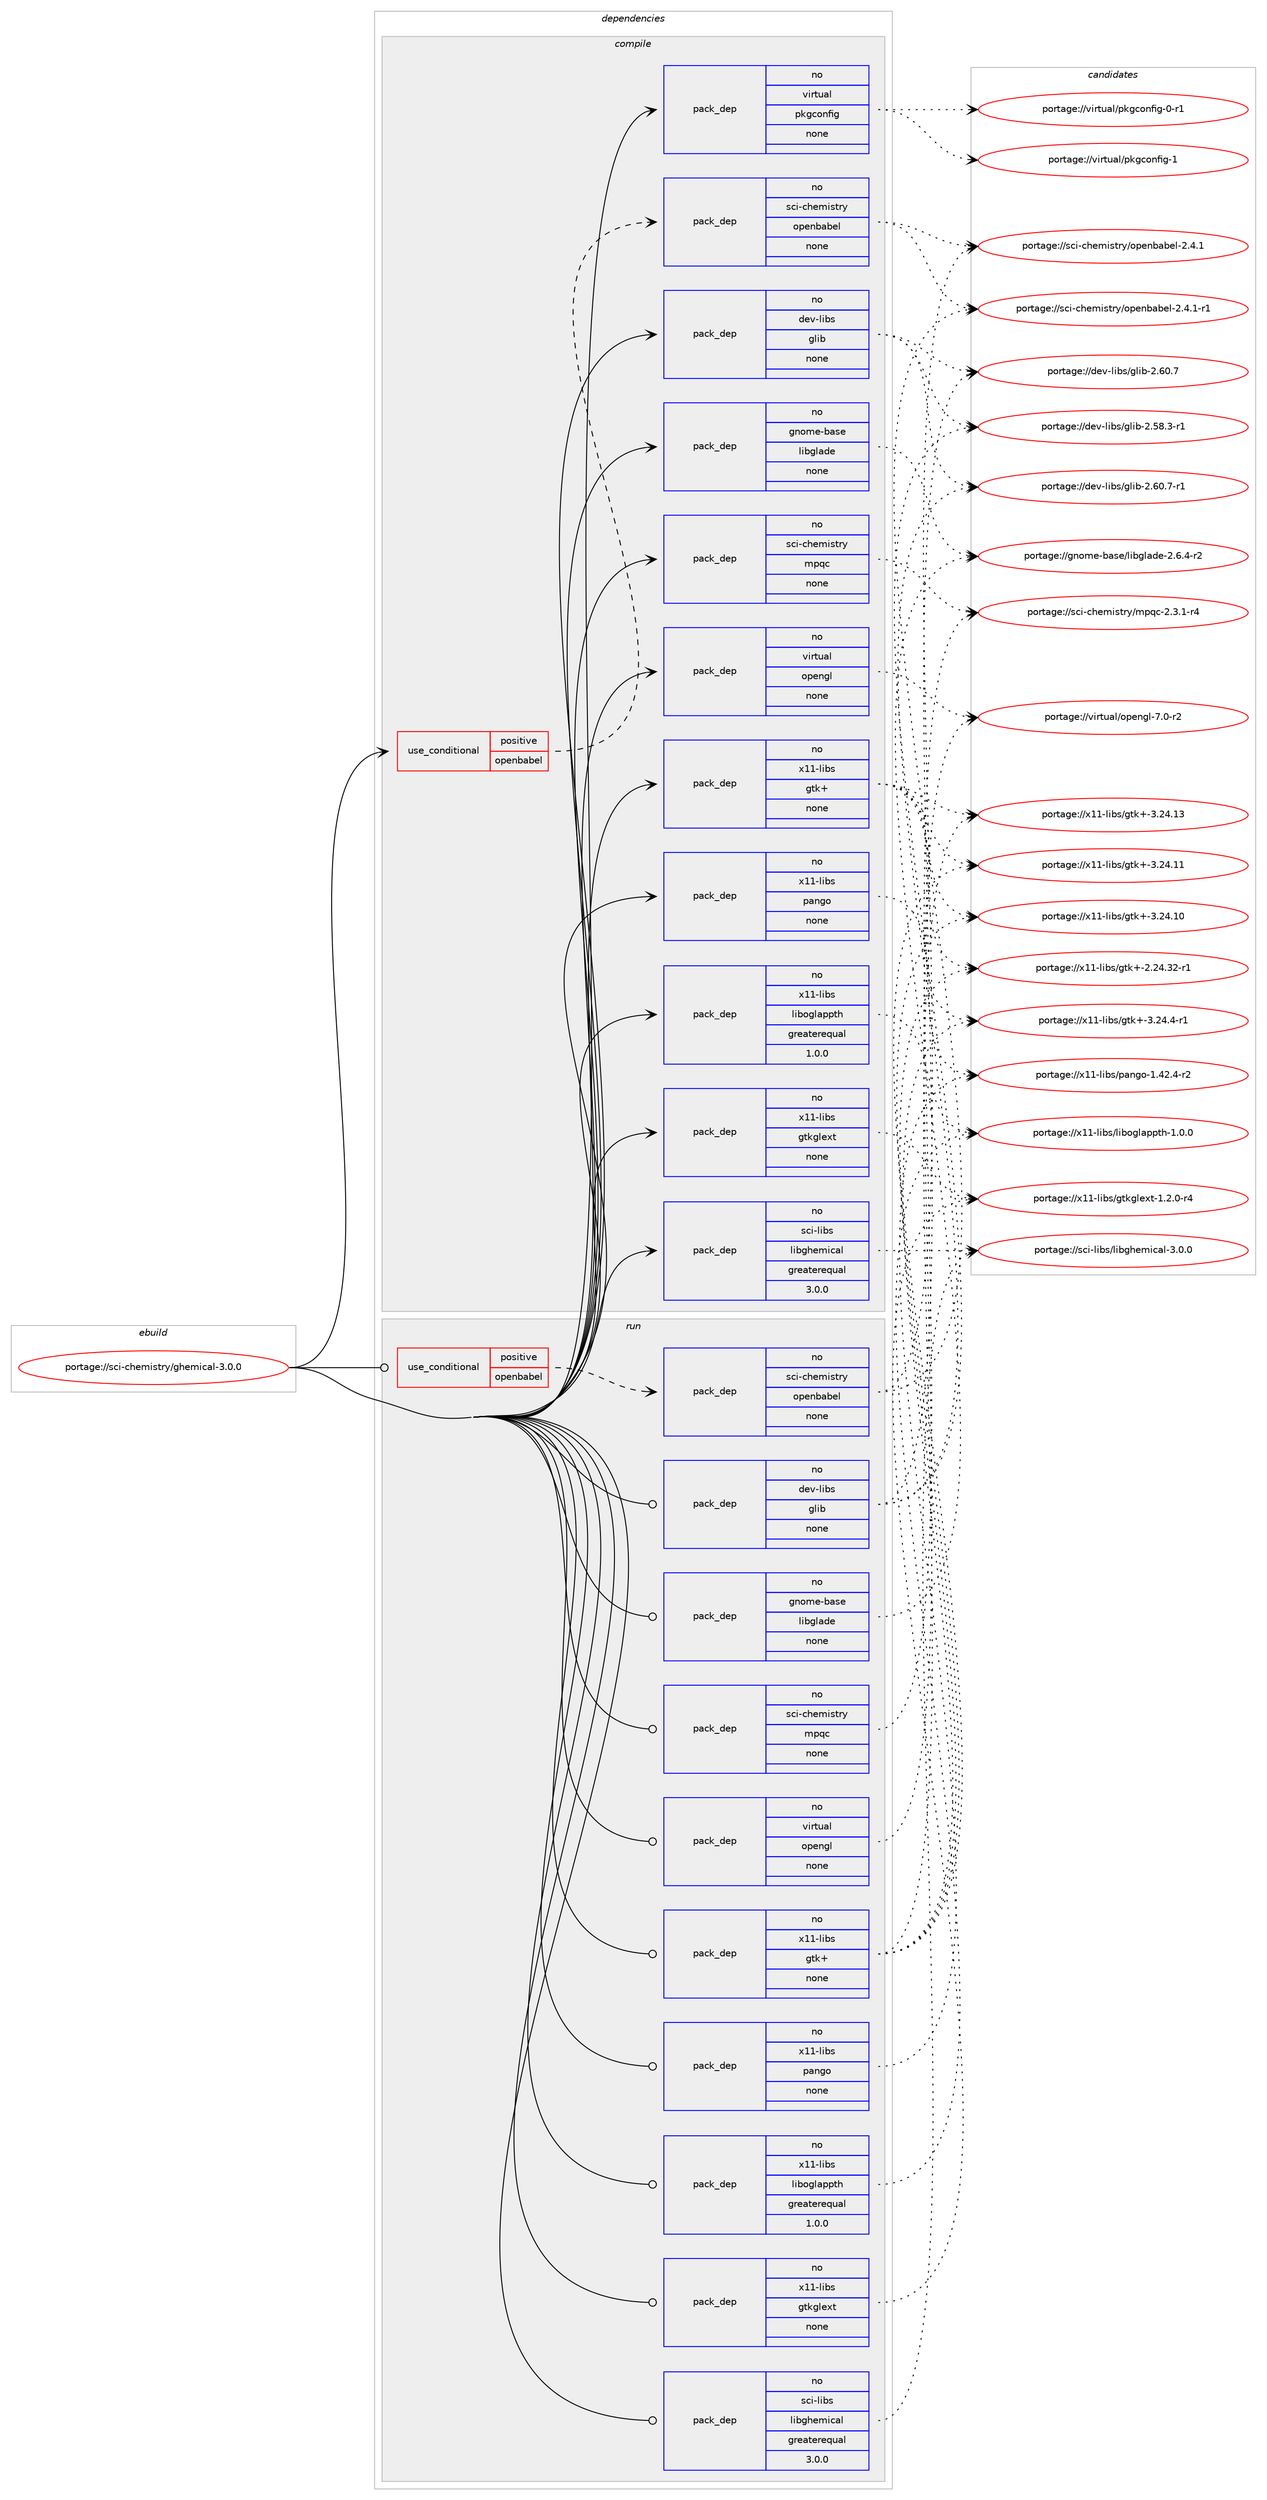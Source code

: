 digraph prolog {

# *************
# Graph options
# *************

newrank=true;
concentrate=true;
compound=true;
graph [rankdir=LR,fontname=Helvetica,fontsize=10,ranksep=1.5];#, ranksep=2.5, nodesep=0.2];
edge  [arrowhead=vee];
node  [fontname=Helvetica,fontsize=10];

# **********
# The ebuild
# **********

subgraph cluster_leftcol {
color=gray;
rank=same;
label=<<i>ebuild</i>>;
id [label="portage://sci-chemistry/ghemical-3.0.0", color=red, width=4, href="../sci-chemistry/ghemical-3.0.0.svg"];
}

# ****************
# The dependencies
# ****************

subgraph cluster_midcol {
color=gray;
label=<<i>dependencies</i>>;
subgraph cluster_compile {
fillcolor="#eeeeee";
style=filled;
label=<<i>compile</i>>;
subgraph cond21026 {
dependency108761 [label=<<TABLE BORDER="0" CELLBORDER="1" CELLSPACING="0" CELLPADDING="4"><TR><TD ROWSPAN="3" CELLPADDING="10">use_conditional</TD></TR><TR><TD>positive</TD></TR><TR><TD>openbabel</TD></TR></TABLE>>, shape=none, color=red];
subgraph pack85901 {
dependency108762 [label=<<TABLE BORDER="0" CELLBORDER="1" CELLSPACING="0" CELLPADDING="4" WIDTH="220"><TR><TD ROWSPAN="6" CELLPADDING="30">pack_dep</TD></TR><TR><TD WIDTH="110">no</TD></TR><TR><TD>sci-chemistry</TD></TR><TR><TD>openbabel</TD></TR><TR><TD>none</TD></TR><TR><TD></TD></TR></TABLE>>, shape=none, color=blue];
}
dependency108761:e -> dependency108762:w [weight=20,style="dashed",arrowhead="vee"];
}
id:e -> dependency108761:w [weight=20,style="solid",arrowhead="vee"];
subgraph pack85902 {
dependency108763 [label=<<TABLE BORDER="0" CELLBORDER="1" CELLSPACING="0" CELLPADDING="4" WIDTH="220"><TR><TD ROWSPAN="6" CELLPADDING="30">pack_dep</TD></TR><TR><TD WIDTH="110">no</TD></TR><TR><TD>dev-libs</TD></TR><TR><TD>glib</TD></TR><TR><TD>none</TD></TR><TR><TD></TD></TR></TABLE>>, shape=none, color=blue];
}
id:e -> dependency108763:w [weight=20,style="solid",arrowhead="vee"];
subgraph pack85903 {
dependency108764 [label=<<TABLE BORDER="0" CELLBORDER="1" CELLSPACING="0" CELLPADDING="4" WIDTH="220"><TR><TD ROWSPAN="6" CELLPADDING="30">pack_dep</TD></TR><TR><TD WIDTH="110">no</TD></TR><TR><TD>gnome-base</TD></TR><TR><TD>libglade</TD></TR><TR><TD>none</TD></TR><TR><TD></TD></TR></TABLE>>, shape=none, color=blue];
}
id:e -> dependency108764:w [weight=20,style="solid",arrowhead="vee"];
subgraph pack85904 {
dependency108765 [label=<<TABLE BORDER="0" CELLBORDER="1" CELLSPACING="0" CELLPADDING="4" WIDTH="220"><TR><TD ROWSPAN="6" CELLPADDING="30">pack_dep</TD></TR><TR><TD WIDTH="110">no</TD></TR><TR><TD>sci-chemistry</TD></TR><TR><TD>mpqc</TD></TR><TR><TD>none</TD></TR><TR><TD></TD></TR></TABLE>>, shape=none, color=blue];
}
id:e -> dependency108765:w [weight=20,style="solid",arrowhead="vee"];
subgraph pack85905 {
dependency108766 [label=<<TABLE BORDER="0" CELLBORDER="1" CELLSPACING="0" CELLPADDING="4" WIDTH="220"><TR><TD ROWSPAN="6" CELLPADDING="30">pack_dep</TD></TR><TR><TD WIDTH="110">no</TD></TR><TR><TD>sci-libs</TD></TR><TR><TD>libghemical</TD></TR><TR><TD>greaterequal</TD></TR><TR><TD>3.0.0</TD></TR></TABLE>>, shape=none, color=blue];
}
id:e -> dependency108766:w [weight=20,style="solid",arrowhead="vee"];
subgraph pack85906 {
dependency108767 [label=<<TABLE BORDER="0" CELLBORDER="1" CELLSPACING="0" CELLPADDING="4" WIDTH="220"><TR><TD ROWSPAN="6" CELLPADDING="30">pack_dep</TD></TR><TR><TD WIDTH="110">no</TD></TR><TR><TD>virtual</TD></TR><TR><TD>opengl</TD></TR><TR><TD>none</TD></TR><TR><TD></TD></TR></TABLE>>, shape=none, color=blue];
}
id:e -> dependency108767:w [weight=20,style="solid",arrowhead="vee"];
subgraph pack85907 {
dependency108768 [label=<<TABLE BORDER="0" CELLBORDER="1" CELLSPACING="0" CELLPADDING="4" WIDTH="220"><TR><TD ROWSPAN="6" CELLPADDING="30">pack_dep</TD></TR><TR><TD WIDTH="110">no</TD></TR><TR><TD>virtual</TD></TR><TR><TD>pkgconfig</TD></TR><TR><TD>none</TD></TR><TR><TD></TD></TR></TABLE>>, shape=none, color=blue];
}
id:e -> dependency108768:w [weight=20,style="solid",arrowhead="vee"];
subgraph pack85908 {
dependency108769 [label=<<TABLE BORDER="0" CELLBORDER="1" CELLSPACING="0" CELLPADDING="4" WIDTH="220"><TR><TD ROWSPAN="6" CELLPADDING="30">pack_dep</TD></TR><TR><TD WIDTH="110">no</TD></TR><TR><TD>x11-libs</TD></TR><TR><TD>gtk+</TD></TR><TR><TD>none</TD></TR><TR><TD></TD></TR></TABLE>>, shape=none, color=blue];
}
id:e -> dependency108769:w [weight=20,style="solid",arrowhead="vee"];
subgraph pack85909 {
dependency108770 [label=<<TABLE BORDER="0" CELLBORDER="1" CELLSPACING="0" CELLPADDING="4" WIDTH="220"><TR><TD ROWSPAN="6" CELLPADDING="30">pack_dep</TD></TR><TR><TD WIDTH="110">no</TD></TR><TR><TD>x11-libs</TD></TR><TR><TD>gtkglext</TD></TR><TR><TD>none</TD></TR><TR><TD></TD></TR></TABLE>>, shape=none, color=blue];
}
id:e -> dependency108770:w [weight=20,style="solid",arrowhead="vee"];
subgraph pack85910 {
dependency108771 [label=<<TABLE BORDER="0" CELLBORDER="1" CELLSPACING="0" CELLPADDING="4" WIDTH="220"><TR><TD ROWSPAN="6" CELLPADDING="30">pack_dep</TD></TR><TR><TD WIDTH="110">no</TD></TR><TR><TD>x11-libs</TD></TR><TR><TD>liboglappth</TD></TR><TR><TD>greaterequal</TD></TR><TR><TD>1.0.0</TD></TR></TABLE>>, shape=none, color=blue];
}
id:e -> dependency108771:w [weight=20,style="solid",arrowhead="vee"];
subgraph pack85911 {
dependency108772 [label=<<TABLE BORDER="0" CELLBORDER="1" CELLSPACING="0" CELLPADDING="4" WIDTH="220"><TR><TD ROWSPAN="6" CELLPADDING="30">pack_dep</TD></TR><TR><TD WIDTH="110">no</TD></TR><TR><TD>x11-libs</TD></TR><TR><TD>pango</TD></TR><TR><TD>none</TD></TR><TR><TD></TD></TR></TABLE>>, shape=none, color=blue];
}
id:e -> dependency108772:w [weight=20,style="solid",arrowhead="vee"];
}
subgraph cluster_compileandrun {
fillcolor="#eeeeee";
style=filled;
label=<<i>compile and run</i>>;
}
subgraph cluster_run {
fillcolor="#eeeeee";
style=filled;
label=<<i>run</i>>;
subgraph cond21027 {
dependency108773 [label=<<TABLE BORDER="0" CELLBORDER="1" CELLSPACING="0" CELLPADDING="4"><TR><TD ROWSPAN="3" CELLPADDING="10">use_conditional</TD></TR><TR><TD>positive</TD></TR><TR><TD>openbabel</TD></TR></TABLE>>, shape=none, color=red];
subgraph pack85912 {
dependency108774 [label=<<TABLE BORDER="0" CELLBORDER="1" CELLSPACING="0" CELLPADDING="4" WIDTH="220"><TR><TD ROWSPAN="6" CELLPADDING="30">pack_dep</TD></TR><TR><TD WIDTH="110">no</TD></TR><TR><TD>sci-chemistry</TD></TR><TR><TD>openbabel</TD></TR><TR><TD>none</TD></TR><TR><TD></TD></TR></TABLE>>, shape=none, color=blue];
}
dependency108773:e -> dependency108774:w [weight=20,style="dashed",arrowhead="vee"];
}
id:e -> dependency108773:w [weight=20,style="solid",arrowhead="odot"];
subgraph pack85913 {
dependency108775 [label=<<TABLE BORDER="0" CELLBORDER="1" CELLSPACING="0" CELLPADDING="4" WIDTH="220"><TR><TD ROWSPAN="6" CELLPADDING="30">pack_dep</TD></TR><TR><TD WIDTH="110">no</TD></TR><TR><TD>dev-libs</TD></TR><TR><TD>glib</TD></TR><TR><TD>none</TD></TR><TR><TD></TD></TR></TABLE>>, shape=none, color=blue];
}
id:e -> dependency108775:w [weight=20,style="solid",arrowhead="odot"];
subgraph pack85914 {
dependency108776 [label=<<TABLE BORDER="0" CELLBORDER="1" CELLSPACING="0" CELLPADDING="4" WIDTH="220"><TR><TD ROWSPAN="6" CELLPADDING="30">pack_dep</TD></TR><TR><TD WIDTH="110">no</TD></TR><TR><TD>gnome-base</TD></TR><TR><TD>libglade</TD></TR><TR><TD>none</TD></TR><TR><TD></TD></TR></TABLE>>, shape=none, color=blue];
}
id:e -> dependency108776:w [weight=20,style="solid",arrowhead="odot"];
subgraph pack85915 {
dependency108777 [label=<<TABLE BORDER="0" CELLBORDER="1" CELLSPACING="0" CELLPADDING="4" WIDTH="220"><TR><TD ROWSPAN="6" CELLPADDING="30">pack_dep</TD></TR><TR><TD WIDTH="110">no</TD></TR><TR><TD>sci-chemistry</TD></TR><TR><TD>mpqc</TD></TR><TR><TD>none</TD></TR><TR><TD></TD></TR></TABLE>>, shape=none, color=blue];
}
id:e -> dependency108777:w [weight=20,style="solid",arrowhead="odot"];
subgraph pack85916 {
dependency108778 [label=<<TABLE BORDER="0" CELLBORDER="1" CELLSPACING="0" CELLPADDING="4" WIDTH="220"><TR><TD ROWSPAN="6" CELLPADDING="30">pack_dep</TD></TR><TR><TD WIDTH="110">no</TD></TR><TR><TD>sci-libs</TD></TR><TR><TD>libghemical</TD></TR><TR><TD>greaterequal</TD></TR><TR><TD>3.0.0</TD></TR></TABLE>>, shape=none, color=blue];
}
id:e -> dependency108778:w [weight=20,style="solid",arrowhead="odot"];
subgraph pack85917 {
dependency108779 [label=<<TABLE BORDER="0" CELLBORDER="1" CELLSPACING="0" CELLPADDING="4" WIDTH="220"><TR><TD ROWSPAN="6" CELLPADDING="30">pack_dep</TD></TR><TR><TD WIDTH="110">no</TD></TR><TR><TD>virtual</TD></TR><TR><TD>opengl</TD></TR><TR><TD>none</TD></TR><TR><TD></TD></TR></TABLE>>, shape=none, color=blue];
}
id:e -> dependency108779:w [weight=20,style="solid",arrowhead="odot"];
subgraph pack85918 {
dependency108780 [label=<<TABLE BORDER="0" CELLBORDER="1" CELLSPACING="0" CELLPADDING="4" WIDTH="220"><TR><TD ROWSPAN="6" CELLPADDING="30">pack_dep</TD></TR><TR><TD WIDTH="110">no</TD></TR><TR><TD>x11-libs</TD></TR><TR><TD>gtk+</TD></TR><TR><TD>none</TD></TR><TR><TD></TD></TR></TABLE>>, shape=none, color=blue];
}
id:e -> dependency108780:w [weight=20,style="solid",arrowhead="odot"];
subgraph pack85919 {
dependency108781 [label=<<TABLE BORDER="0" CELLBORDER="1" CELLSPACING="0" CELLPADDING="4" WIDTH="220"><TR><TD ROWSPAN="6" CELLPADDING="30">pack_dep</TD></TR><TR><TD WIDTH="110">no</TD></TR><TR><TD>x11-libs</TD></TR><TR><TD>gtkglext</TD></TR><TR><TD>none</TD></TR><TR><TD></TD></TR></TABLE>>, shape=none, color=blue];
}
id:e -> dependency108781:w [weight=20,style="solid",arrowhead="odot"];
subgraph pack85920 {
dependency108782 [label=<<TABLE BORDER="0" CELLBORDER="1" CELLSPACING="0" CELLPADDING="4" WIDTH="220"><TR><TD ROWSPAN="6" CELLPADDING="30">pack_dep</TD></TR><TR><TD WIDTH="110">no</TD></TR><TR><TD>x11-libs</TD></TR><TR><TD>liboglappth</TD></TR><TR><TD>greaterequal</TD></TR><TR><TD>1.0.0</TD></TR></TABLE>>, shape=none, color=blue];
}
id:e -> dependency108782:w [weight=20,style="solid",arrowhead="odot"];
subgraph pack85921 {
dependency108783 [label=<<TABLE BORDER="0" CELLBORDER="1" CELLSPACING="0" CELLPADDING="4" WIDTH="220"><TR><TD ROWSPAN="6" CELLPADDING="30">pack_dep</TD></TR><TR><TD WIDTH="110">no</TD></TR><TR><TD>x11-libs</TD></TR><TR><TD>pango</TD></TR><TR><TD>none</TD></TR><TR><TD></TD></TR></TABLE>>, shape=none, color=blue];
}
id:e -> dependency108783:w [weight=20,style="solid",arrowhead="odot"];
}
}

# **************
# The candidates
# **************

subgraph cluster_choices {
rank=same;
color=gray;
label=<<i>candidates</i>>;

subgraph choice85901 {
color=black;
nodesep=1;
choice115991054599104101109105115116114121471111121011109897981011084550465246494511449 [label="portage://sci-chemistry/openbabel-2.4.1-r1", color=red, width=4,href="../sci-chemistry/openbabel-2.4.1-r1.svg"];
choice11599105459910410110910511511611412147111112101110989798101108455046524649 [label="portage://sci-chemistry/openbabel-2.4.1", color=red, width=4,href="../sci-chemistry/openbabel-2.4.1.svg"];
dependency108762:e -> choice115991054599104101109105115116114121471111121011109897981011084550465246494511449:w [style=dotted,weight="100"];
dependency108762:e -> choice11599105459910410110910511511611412147111112101110989798101108455046524649:w [style=dotted,weight="100"];
}
subgraph choice85902 {
color=black;
nodesep=1;
choice10010111845108105981154710310810598455046544846554511449 [label="portage://dev-libs/glib-2.60.7-r1", color=red, width=4,href="../dev-libs/glib-2.60.7-r1.svg"];
choice1001011184510810598115471031081059845504654484655 [label="portage://dev-libs/glib-2.60.7", color=red, width=4,href="../dev-libs/glib-2.60.7.svg"];
choice10010111845108105981154710310810598455046535646514511449 [label="portage://dev-libs/glib-2.58.3-r1", color=red, width=4,href="../dev-libs/glib-2.58.3-r1.svg"];
dependency108763:e -> choice10010111845108105981154710310810598455046544846554511449:w [style=dotted,weight="100"];
dependency108763:e -> choice1001011184510810598115471031081059845504654484655:w [style=dotted,weight="100"];
dependency108763:e -> choice10010111845108105981154710310810598455046535646514511449:w [style=dotted,weight="100"];
}
subgraph choice85903 {
color=black;
nodesep=1;
choice1031101111091014598971151014710810598103108971001014550465446524511450 [label="portage://gnome-base/libglade-2.6.4-r2", color=red, width=4,href="../gnome-base/libglade-2.6.4-r2.svg"];
dependency108764:e -> choice1031101111091014598971151014710810598103108971001014550465446524511450:w [style=dotted,weight="100"];
}
subgraph choice85904 {
color=black;
nodesep=1;
choice11599105459910410110910511511611412147109112113994550465146494511452 [label="portage://sci-chemistry/mpqc-2.3.1-r4", color=red, width=4,href="../sci-chemistry/mpqc-2.3.1-r4.svg"];
dependency108765:e -> choice11599105459910410110910511511611412147109112113994550465146494511452:w [style=dotted,weight="100"];
}
subgraph choice85905 {
color=black;
nodesep=1;
choice11599105451081059811547108105981031041011091059997108455146484648 [label="portage://sci-libs/libghemical-3.0.0", color=red, width=4,href="../sci-libs/libghemical-3.0.0.svg"];
dependency108766:e -> choice11599105451081059811547108105981031041011091059997108455146484648:w [style=dotted,weight="100"];
}
subgraph choice85906 {
color=black;
nodesep=1;
choice1181051141161179710847111112101110103108455546484511450 [label="portage://virtual/opengl-7.0-r2", color=red, width=4,href="../virtual/opengl-7.0-r2.svg"];
dependency108767:e -> choice1181051141161179710847111112101110103108455546484511450:w [style=dotted,weight="100"];
}
subgraph choice85907 {
color=black;
nodesep=1;
choice1181051141161179710847112107103991111101021051034549 [label="portage://virtual/pkgconfig-1", color=red, width=4,href="../virtual/pkgconfig-1.svg"];
choice11810511411611797108471121071039911111010210510345484511449 [label="portage://virtual/pkgconfig-0-r1", color=red, width=4,href="../virtual/pkgconfig-0-r1.svg"];
dependency108768:e -> choice1181051141161179710847112107103991111101021051034549:w [style=dotted,weight="100"];
dependency108768:e -> choice11810511411611797108471121071039911111010210510345484511449:w [style=dotted,weight="100"];
}
subgraph choice85908 {
color=black;
nodesep=1;
choice120494945108105981154710311610743455146505246524511449 [label="portage://x11-libs/gtk+-3.24.4-r1", color=red, width=4,href="../x11-libs/gtk+-3.24.4-r1.svg"];
choice1204949451081059811547103116107434551465052464951 [label="portage://x11-libs/gtk+-3.24.13", color=red, width=4,href="../x11-libs/gtk+-3.24.13.svg"];
choice1204949451081059811547103116107434551465052464949 [label="portage://x11-libs/gtk+-3.24.11", color=red, width=4,href="../x11-libs/gtk+-3.24.11.svg"];
choice1204949451081059811547103116107434551465052464948 [label="portage://x11-libs/gtk+-3.24.10", color=red, width=4,href="../x11-libs/gtk+-3.24.10.svg"];
choice12049494510810598115471031161074345504650524651504511449 [label="portage://x11-libs/gtk+-2.24.32-r1", color=red, width=4,href="../x11-libs/gtk+-2.24.32-r1.svg"];
dependency108769:e -> choice120494945108105981154710311610743455146505246524511449:w [style=dotted,weight="100"];
dependency108769:e -> choice1204949451081059811547103116107434551465052464951:w [style=dotted,weight="100"];
dependency108769:e -> choice1204949451081059811547103116107434551465052464949:w [style=dotted,weight="100"];
dependency108769:e -> choice1204949451081059811547103116107434551465052464948:w [style=dotted,weight="100"];
dependency108769:e -> choice12049494510810598115471031161074345504650524651504511449:w [style=dotted,weight="100"];
}
subgraph choice85909 {
color=black;
nodesep=1;
choice12049494510810598115471031161071031081011201164549465046484511452 [label="portage://x11-libs/gtkglext-1.2.0-r4", color=red, width=4,href="../x11-libs/gtkglext-1.2.0-r4.svg"];
dependency108770:e -> choice12049494510810598115471031161071031081011201164549465046484511452:w [style=dotted,weight="100"];
}
subgraph choice85910 {
color=black;
nodesep=1;
choice12049494510810598115471081059811110310897112112116104454946484648 [label="portage://x11-libs/liboglappth-1.0.0", color=red, width=4,href="../x11-libs/liboglappth-1.0.0.svg"];
dependency108771:e -> choice12049494510810598115471081059811110310897112112116104454946484648:w [style=dotted,weight="100"];
}
subgraph choice85911 {
color=black;
nodesep=1;
choice120494945108105981154711297110103111454946525046524511450 [label="portage://x11-libs/pango-1.42.4-r2", color=red, width=4,href="../x11-libs/pango-1.42.4-r2.svg"];
dependency108772:e -> choice120494945108105981154711297110103111454946525046524511450:w [style=dotted,weight="100"];
}
subgraph choice85912 {
color=black;
nodesep=1;
choice115991054599104101109105115116114121471111121011109897981011084550465246494511449 [label="portage://sci-chemistry/openbabel-2.4.1-r1", color=red, width=4,href="../sci-chemistry/openbabel-2.4.1-r1.svg"];
choice11599105459910410110910511511611412147111112101110989798101108455046524649 [label="portage://sci-chemistry/openbabel-2.4.1", color=red, width=4,href="../sci-chemistry/openbabel-2.4.1.svg"];
dependency108774:e -> choice115991054599104101109105115116114121471111121011109897981011084550465246494511449:w [style=dotted,weight="100"];
dependency108774:e -> choice11599105459910410110910511511611412147111112101110989798101108455046524649:w [style=dotted,weight="100"];
}
subgraph choice85913 {
color=black;
nodesep=1;
choice10010111845108105981154710310810598455046544846554511449 [label="portage://dev-libs/glib-2.60.7-r1", color=red, width=4,href="../dev-libs/glib-2.60.7-r1.svg"];
choice1001011184510810598115471031081059845504654484655 [label="portage://dev-libs/glib-2.60.7", color=red, width=4,href="../dev-libs/glib-2.60.7.svg"];
choice10010111845108105981154710310810598455046535646514511449 [label="portage://dev-libs/glib-2.58.3-r1", color=red, width=4,href="../dev-libs/glib-2.58.3-r1.svg"];
dependency108775:e -> choice10010111845108105981154710310810598455046544846554511449:w [style=dotted,weight="100"];
dependency108775:e -> choice1001011184510810598115471031081059845504654484655:w [style=dotted,weight="100"];
dependency108775:e -> choice10010111845108105981154710310810598455046535646514511449:w [style=dotted,weight="100"];
}
subgraph choice85914 {
color=black;
nodesep=1;
choice1031101111091014598971151014710810598103108971001014550465446524511450 [label="portage://gnome-base/libglade-2.6.4-r2", color=red, width=4,href="../gnome-base/libglade-2.6.4-r2.svg"];
dependency108776:e -> choice1031101111091014598971151014710810598103108971001014550465446524511450:w [style=dotted,weight="100"];
}
subgraph choice85915 {
color=black;
nodesep=1;
choice11599105459910410110910511511611412147109112113994550465146494511452 [label="portage://sci-chemistry/mpqc-2.3.1-r4", color=red, width=4,href="../sci-chemistry/mpqc-2.3.1-r4.svg"];
dependency108777:e -> choice11599105459910410110910511511611412147109112113994550465146494511452:w [style=dotted,weight="100"];
}
subgraph choice85916 {
color=black;
nodesep=1;
choice11599105451081059811547108105981031041011091059997108455146484648 [label="portage://sci-libs/libghemical-3.0.0", color=red, width=4,href="../sci-libs/libghemical-3.0.0.svg"];
dependency108778:e -> choice11599105451081059811547108105981031041011091059997108455146484648:w [style=dotted,weight="100"];
}
subgraph choice85917 {
color=black;
nodesep=1;
choice1181051141161179710847111112101110103108455546484511450 [label="portage://virtual/opengl-7.0-r2", color=red, width=4,href="../virtual/opengl-7.0-r2.svg"];
dependency108779:e -> choice1181051141161179710847111112101110103108455546484511450:w [style=dotted,weight="100"];
}
subgraph choice85918 {
color=black;
nodesep=1;
choice120494945108105981154710311610743455146505246524511449 [label="portage://x11-libs/gtk+-3.24.4-r1", color=red, width=4,href="../x11-libs/gtk+-3.24.4-r1.svg"];
choice1204949451081059811547103116107434551465052464951 [label="portage://x11-libs/gtk+-3.24.13", color=red, width=4,href="../x11-libs/gtk+-3.24.13.svg"];
choice1204949451081059811547103116107434551465052464949 [label="portage://x11-libs/gtk+-3.24.11", color=red, width=4,href="../x11-libs/gtk+-3.24.11.svg"];
choice1204949451081059811547103116107434551465052464948 [label="portage://x11-libs/gtk+-3.24.10", color=red, width=4,href="../x11-libs/gtk+-3.24.10.svg"];
choice12049494510810598115471031161074345504650524651504511449 [label="portage://x11-libs/gtk+-2.24.32-r1", color=red, width=4,href="../x11-libs/gtk+-2.24.32-r1.svg"];
dependency108780:e -> choice120494945108105981154710311610743455146505246524511449:w [style=dotted,weight="100"];
dependency108780:e -> choice1204949451081059811547103116107434551465052464951:w [style=dotted,weight="100"];
dependency108780:e -> choice1204949451081059811547103116107434551465052464949:w [style=dotted,weight="100"];
dependency108780:e -> choice1204949451081059811547103116107434551465052464948:w [style=dotted,weight="100"];
dependency108780:e -> choice12049494510810598115471031161074345504650524651504511449:w [style=dotted,weight="100"];
}
subgraph choice85919 {
color=black;
nodesep=1;
choice12049494510810598115471031161071031081011201164549465046484511452 [label="portage://x11-libs/gtkglext-1.2.0-r4", color=red, width=4,href="../x11-libs/gtkglext-1.2.0-r4.svg"];
dependency108781:e -> choice12049494510810598115471031161071031081011201164549465046484511452:w [style=dotted,weight="100"];
}
subgraph choice85920 {
color=black;
nodesep=1;
choice12049494510810598115471081059811110310897112112116104454946484648 [label="portage://x11-libs/liboglappth-1.0.0", color=red, width=4,href="../x11-libs/liboglappth-1.0.0.svg"];
dependency108782:e -> choice12049494510810598115471081059811110310897112112116104454946484648:w [style=dotted,weight="100"];
}
subgraph choice85921 {
color=black;
nodesep=1;
choice120494945108105981154711297110103111454946525046524511450 [label="portage://x11-libs/pango-1.42.4-r2", color=red, width=4,href="../x11-libs/pango-1.42.4-r2.svg"];
dependency108783:e -> choice120494945108105981154711297110103111454946525046524511450:w [style=dotted,weight="100"];
}
}

}
